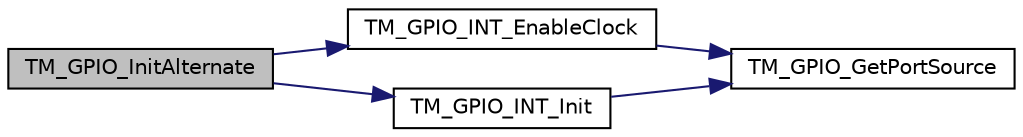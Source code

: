 digraph "TM_GPIO_InitAlternate"
{
  edge [fontname="Helvetica",fontsize="10",labelfontname="Helvetica",labelfontsize="10"];
  node [fontname="Helvetica",fontsize="10",shape=record];
  rankdir="LR";
  Node12 [label="TM_GPIO_InitAlternate",height=0.2,width=0.4,color="black", fillcolor="grey75", style="filled", fontcolor="black"];
  Node12 -> Node13 [color="midnightblue",fontsize="10",style="solid",fontname="Helvetica"];
  Node13 [label="TM_GPIO_INT_EnableClock",height=0.2,width=0.4,color="black", fillcolor="white", style="filled",URL="$tm__stm32__gpio_8c.html#ae8a3a9d414ec5c8786e556305883e4fc"];
  Node13 -> Node14 [color="midnightblue",fontsize="10",style="solid",fontname="Helvetica"];
  Node14 [label="TM_GPIO_GetPortSource",height=0.2,width=0.4,color="black", fillcolor="white", style="filled",URL="$tm__stm32__gpio_8c.html#aa5a2f30f33cc19408daeb5db3b7cb59c"];
  Node12 -> Node15 [color="midnightblue",fontsize="10",style="solid",fontname="Helvetica"];
  Node15 [label="TM_GPIO_INT_Init",height=0.2,width=0.4,color="black", fillcolor="white", style="filled",URL="$tm__stm32__gpio_8c.html#aa62b1d8c486e76c5b080c38a32e1f7e1"];
  Node15 -> Node14 [color="midnightblue",fontsize="10",style="solid",fontname="Helvetica"];
}
